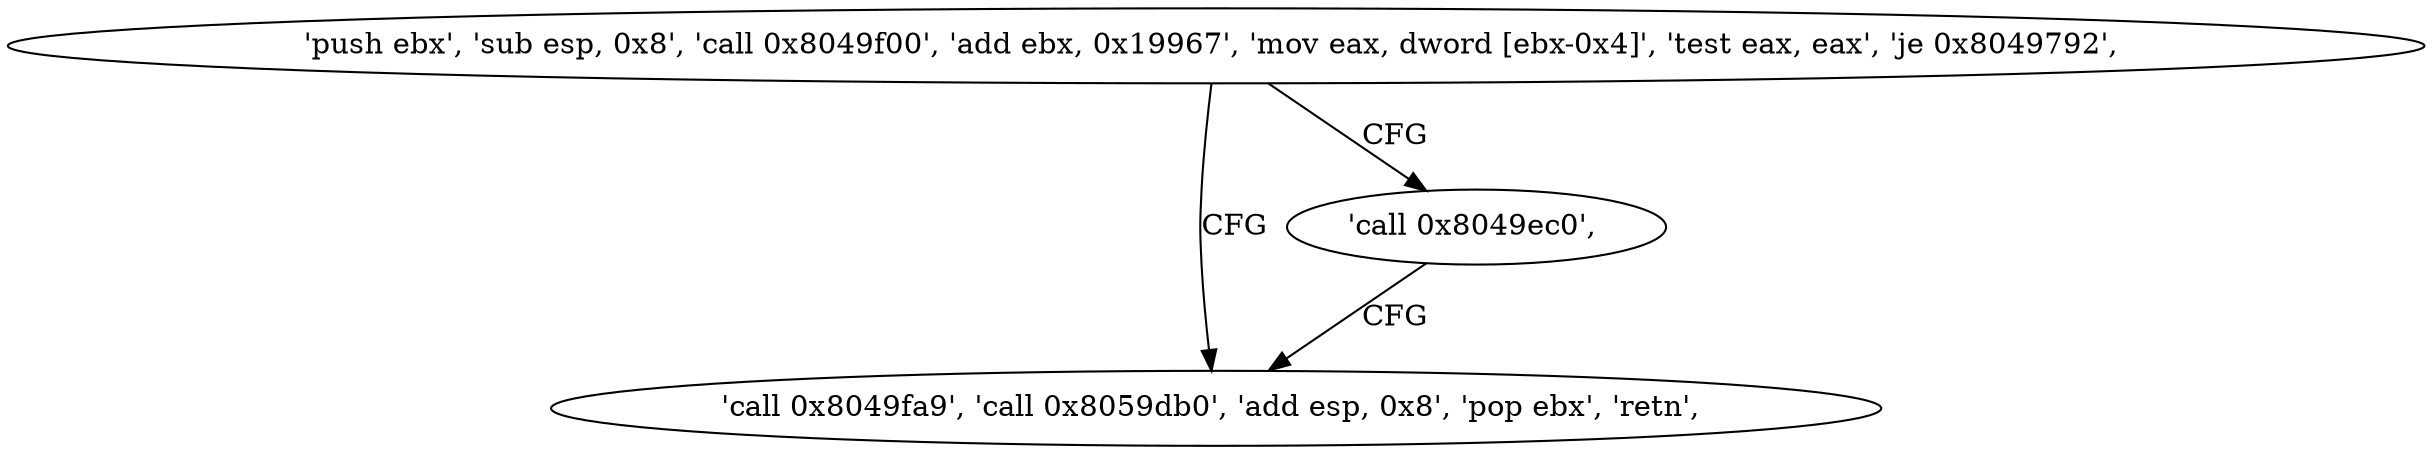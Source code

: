digraph "func" {
"134518644" [label = "'push ebx', 'sub esp, 0x8', 'call 0x8049f00', 'add ebx, 0x19967', 'mov eax, dword [ebx-0x4]', 'test eax, eax', 'je 0x8049792', " ]
"134518674" [label = "'call 0x8049fa9', 'call 0x8059db0', 'add esp, 0x8', 'pop ebx', 'retn', " ]
"134518669" [label = "'call 0x8049ec0', " ]
"134518644" -> "134518674" [ label = "CFG" ]
"134518644" -> "134518669" [ label = "CFG" ]
"134518669" -> "134518674" [ label = "CFG" ]
}
